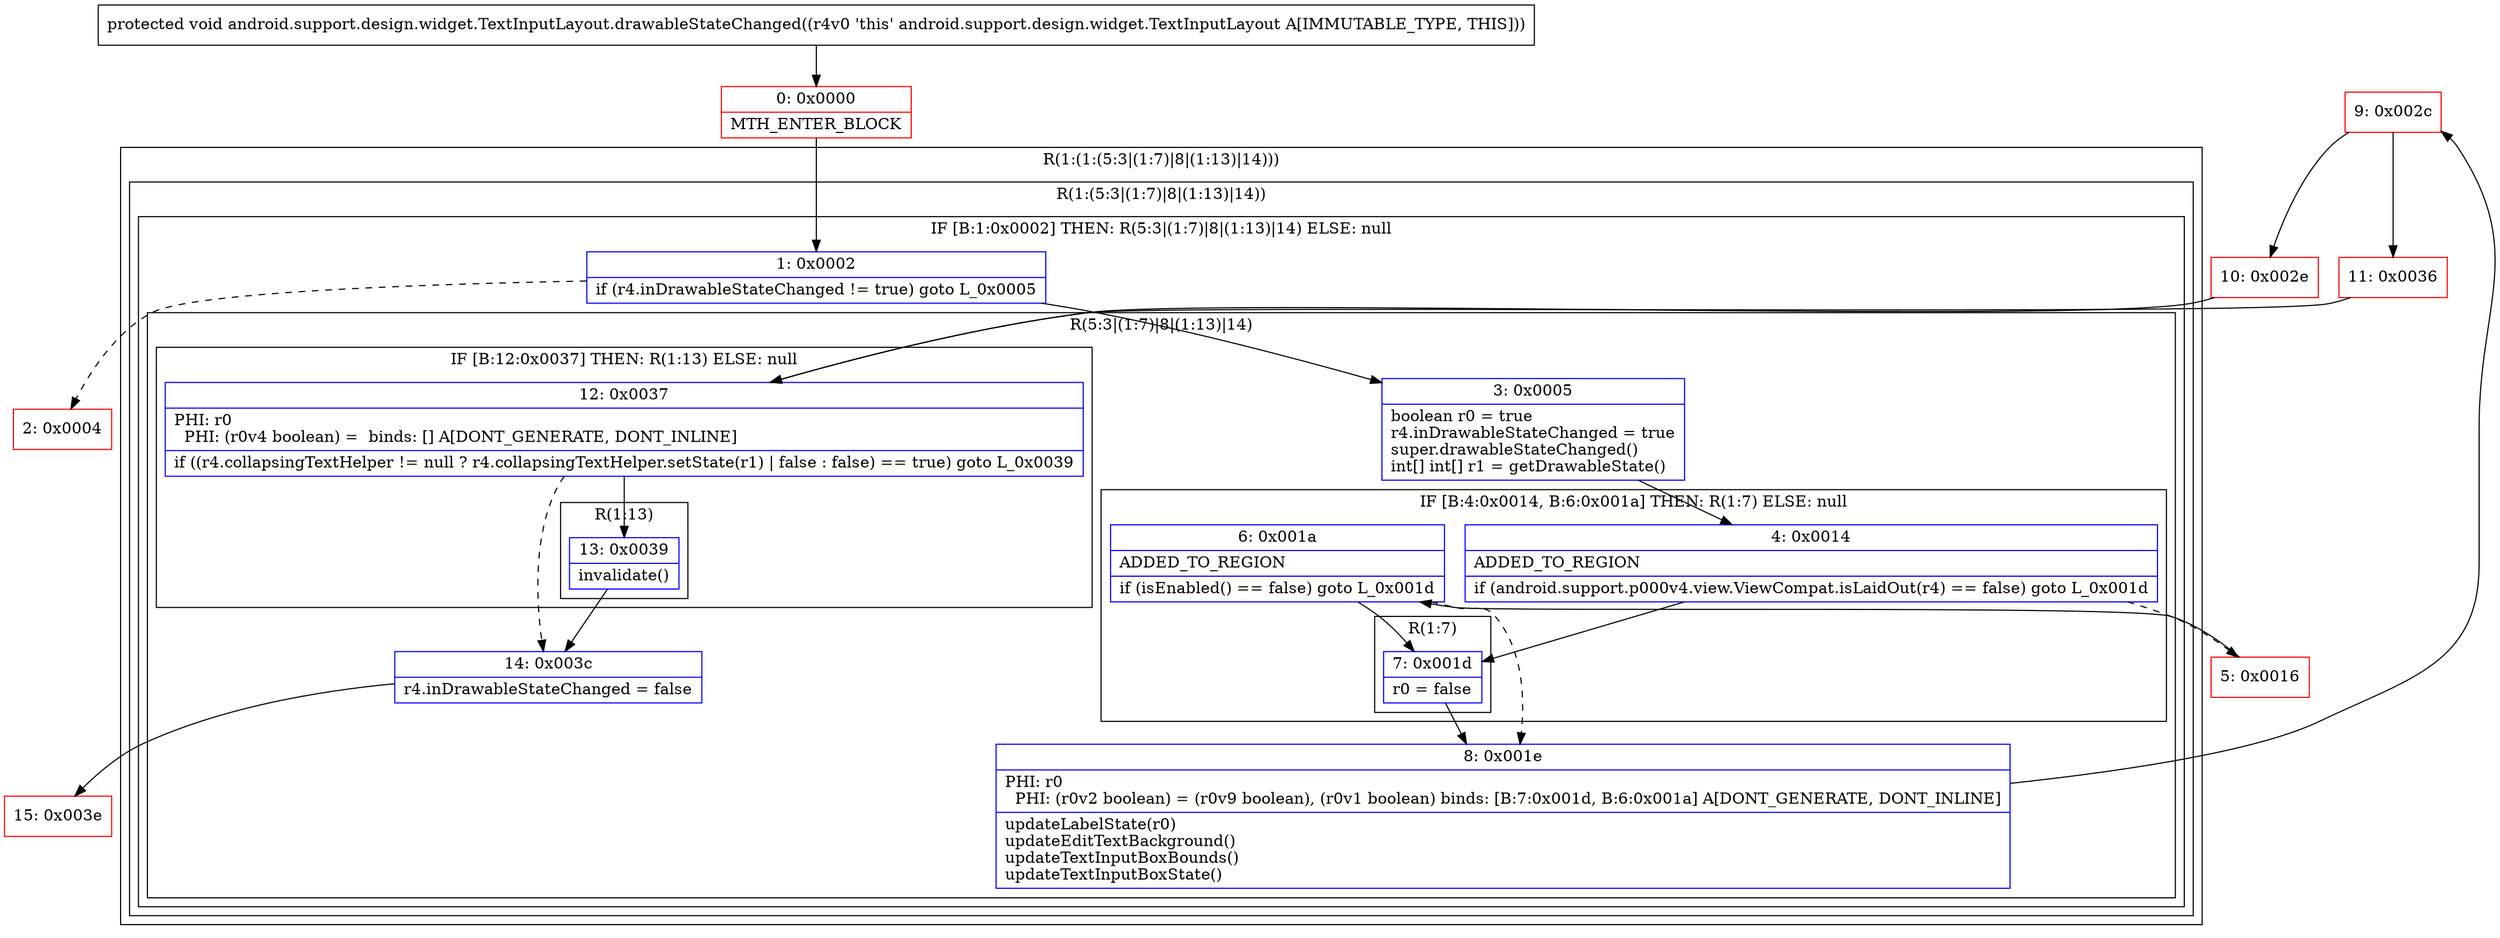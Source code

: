 digraph "CFG forandroid.support.design.widget.TextInputLayout.drawableStateChanged()V" {
subgraph cluster_Region_1960600243 {
label = "R(1:(1:(5:3|(1:7)|8|(1:13)|14)))";
node [shape=record,color=blue];
subgraph cluster_Region_378793480 {
label = "R(1:(5:3|(1:7)|8|(1:13)|14))";
node [shape=record,color=blue];
subgraph cluster_IfRegion_1146132523 {
label = "IF [B:1:0x0002] THEN: R(5:3|(1:7)|8|(1:13)|14) ELSE: null";
node [shape=record,color=blue];
Node_1 [shape=record,label="{1\:\ 0x0002|if (r4.inDrawableStateChanged != true) goto L_0x0005\l}"];
subgraph cluster_Region_576591036 {
label = "R(5:3|(1:7)|8|(1:13)|14)";
node [shape=record,color=blue];
Node_3 [shape=record,label="{3\:\ 0x0005|boolean r0 = true\lr4.inDrawableStateChanged = true\lsuper.drawableStateChanged()\lint[] int[] r1 = getDrawableState()\l}"];
subgraph cluster_IfRegion_906262883 {
label = "IF [B:4:0x0014, B:6:0x001a] THEN: R(1:7) ELSE: null";
node [shape=record,color=blue];
Node_4 [shape=record,label="{4\:\ 0x0014|ADDED_TO_REGION\l|if (android.support.p000v4.view.ViewCompat.isLaidOut(r4) == false) goto L_0x001d\l}"];
Node_6 [shape=record,label="{6\:\ 0x001a|ADDED_TO_REGION\l|if (isEnabled() == false) goto L_0x001d\l}"];
subgraph cluster_Region_1680418580 {
label = "R(1:7)";
node [shape=record,color=blue];
Node_7 [shape=record,label="{7\:\ 0x001d|r0 = false\l}"];
}
}
Node_8 [shape=record,label="{8\:\ 0x001e|PHI: r0 \l  PHI: (r0v2 boolean) = (r0v9 boolean), (r0v1 boolean) binds: [B:7:0x001d, B:6:0x001a] A[DONT_GENERATE, DONT_INLINE]\l|updateLabelState(r0)\lupdateEditTextBackground()\lupdateTextInputBoxBounds()\lupdateTextInputBoxState()\l}"];
subgraph cluster_IfRegion_1599010475 {
label = "IF [B:12:0x0037] THEN: R(1:13) ELSE: null";
node [shape=record,color=blue];
Node_12 [shape=record,label="{12\:\ 0x0037|PHI: r0 \l  PHI: (r0v4 boolean) =  binds: [] A[DONT_GENERATE, DONT_INLINE]\l|if ((r4.collapsingTextHelper != null ? r4.collapsingTextHelper.setState(r1) \| false : false) == true) goto L_0x0039\l}"];
subgraph cluster_Region_559566058 {
label = "R(1:13)";
node [shape=record,color=blue];
Node_13 [shape=record,label="{13\:\ 0x0039|invalidate()\l}"];
}
}
Node_14 [shape=record,label="{14\:\ 0x003c|r4.inDrawableStateChanged = false\l}"];
}
}
}
}
Node_0 [shape=record,color=red,label="{0\:\ 0x0000|MTH_ENTER_BLOCK\l}"];
Node_2 [shape=record,color=red,label="{2\:\ 0x0004}"];
Node_5 [shape=record,color=red,label="{5\:\ 0x0016}"];
Node_9 [shape=record,color=red,label="{9\:\ 0x002c}"];
Node_10 [shape=record,color=red,label="{10\:\ 0x002e}"];
Node_11 [shape=record,color=red,label="{11\:\ 0x0036}"];
Node_15 [shape=record,color=red,label="{15\:\ 0x003e}"];
MethodNode[shape=record,label="{protected void android.support.design.widget.TextInputLayout.drawableStateChanged((r4v0 'this' android.support.design.widget.TextInputLayout A[IMMUTABLE_TYPE, THIS])) }"];
MethodNode -> Node_0;
Node_1 -> Node_2[style=dashed];
Node_1 -> Node_3;
Node_3 -> Node_4;
Node_4 -> Node_5[style=dashed];
Node_4 -> Node_7;
Node_6 -> Node_7;
Node_6 -> Node_8[style=dashed];
Node_7 -> Node_8;
Node_8 -> Node_9;
Node_12 -> Node_13;
Node_12 -> Node_14[style=dashed];
Node_13 -> Node_14;
Node_14 -> Node_15;
Node_0 -> Node_1;
Node_5 -> Node_6;
Node_9 -> Node_10;
Node_9 -> Node_11;
Node_10 -> Node_12;
Node_11 -> Node_12;
}

